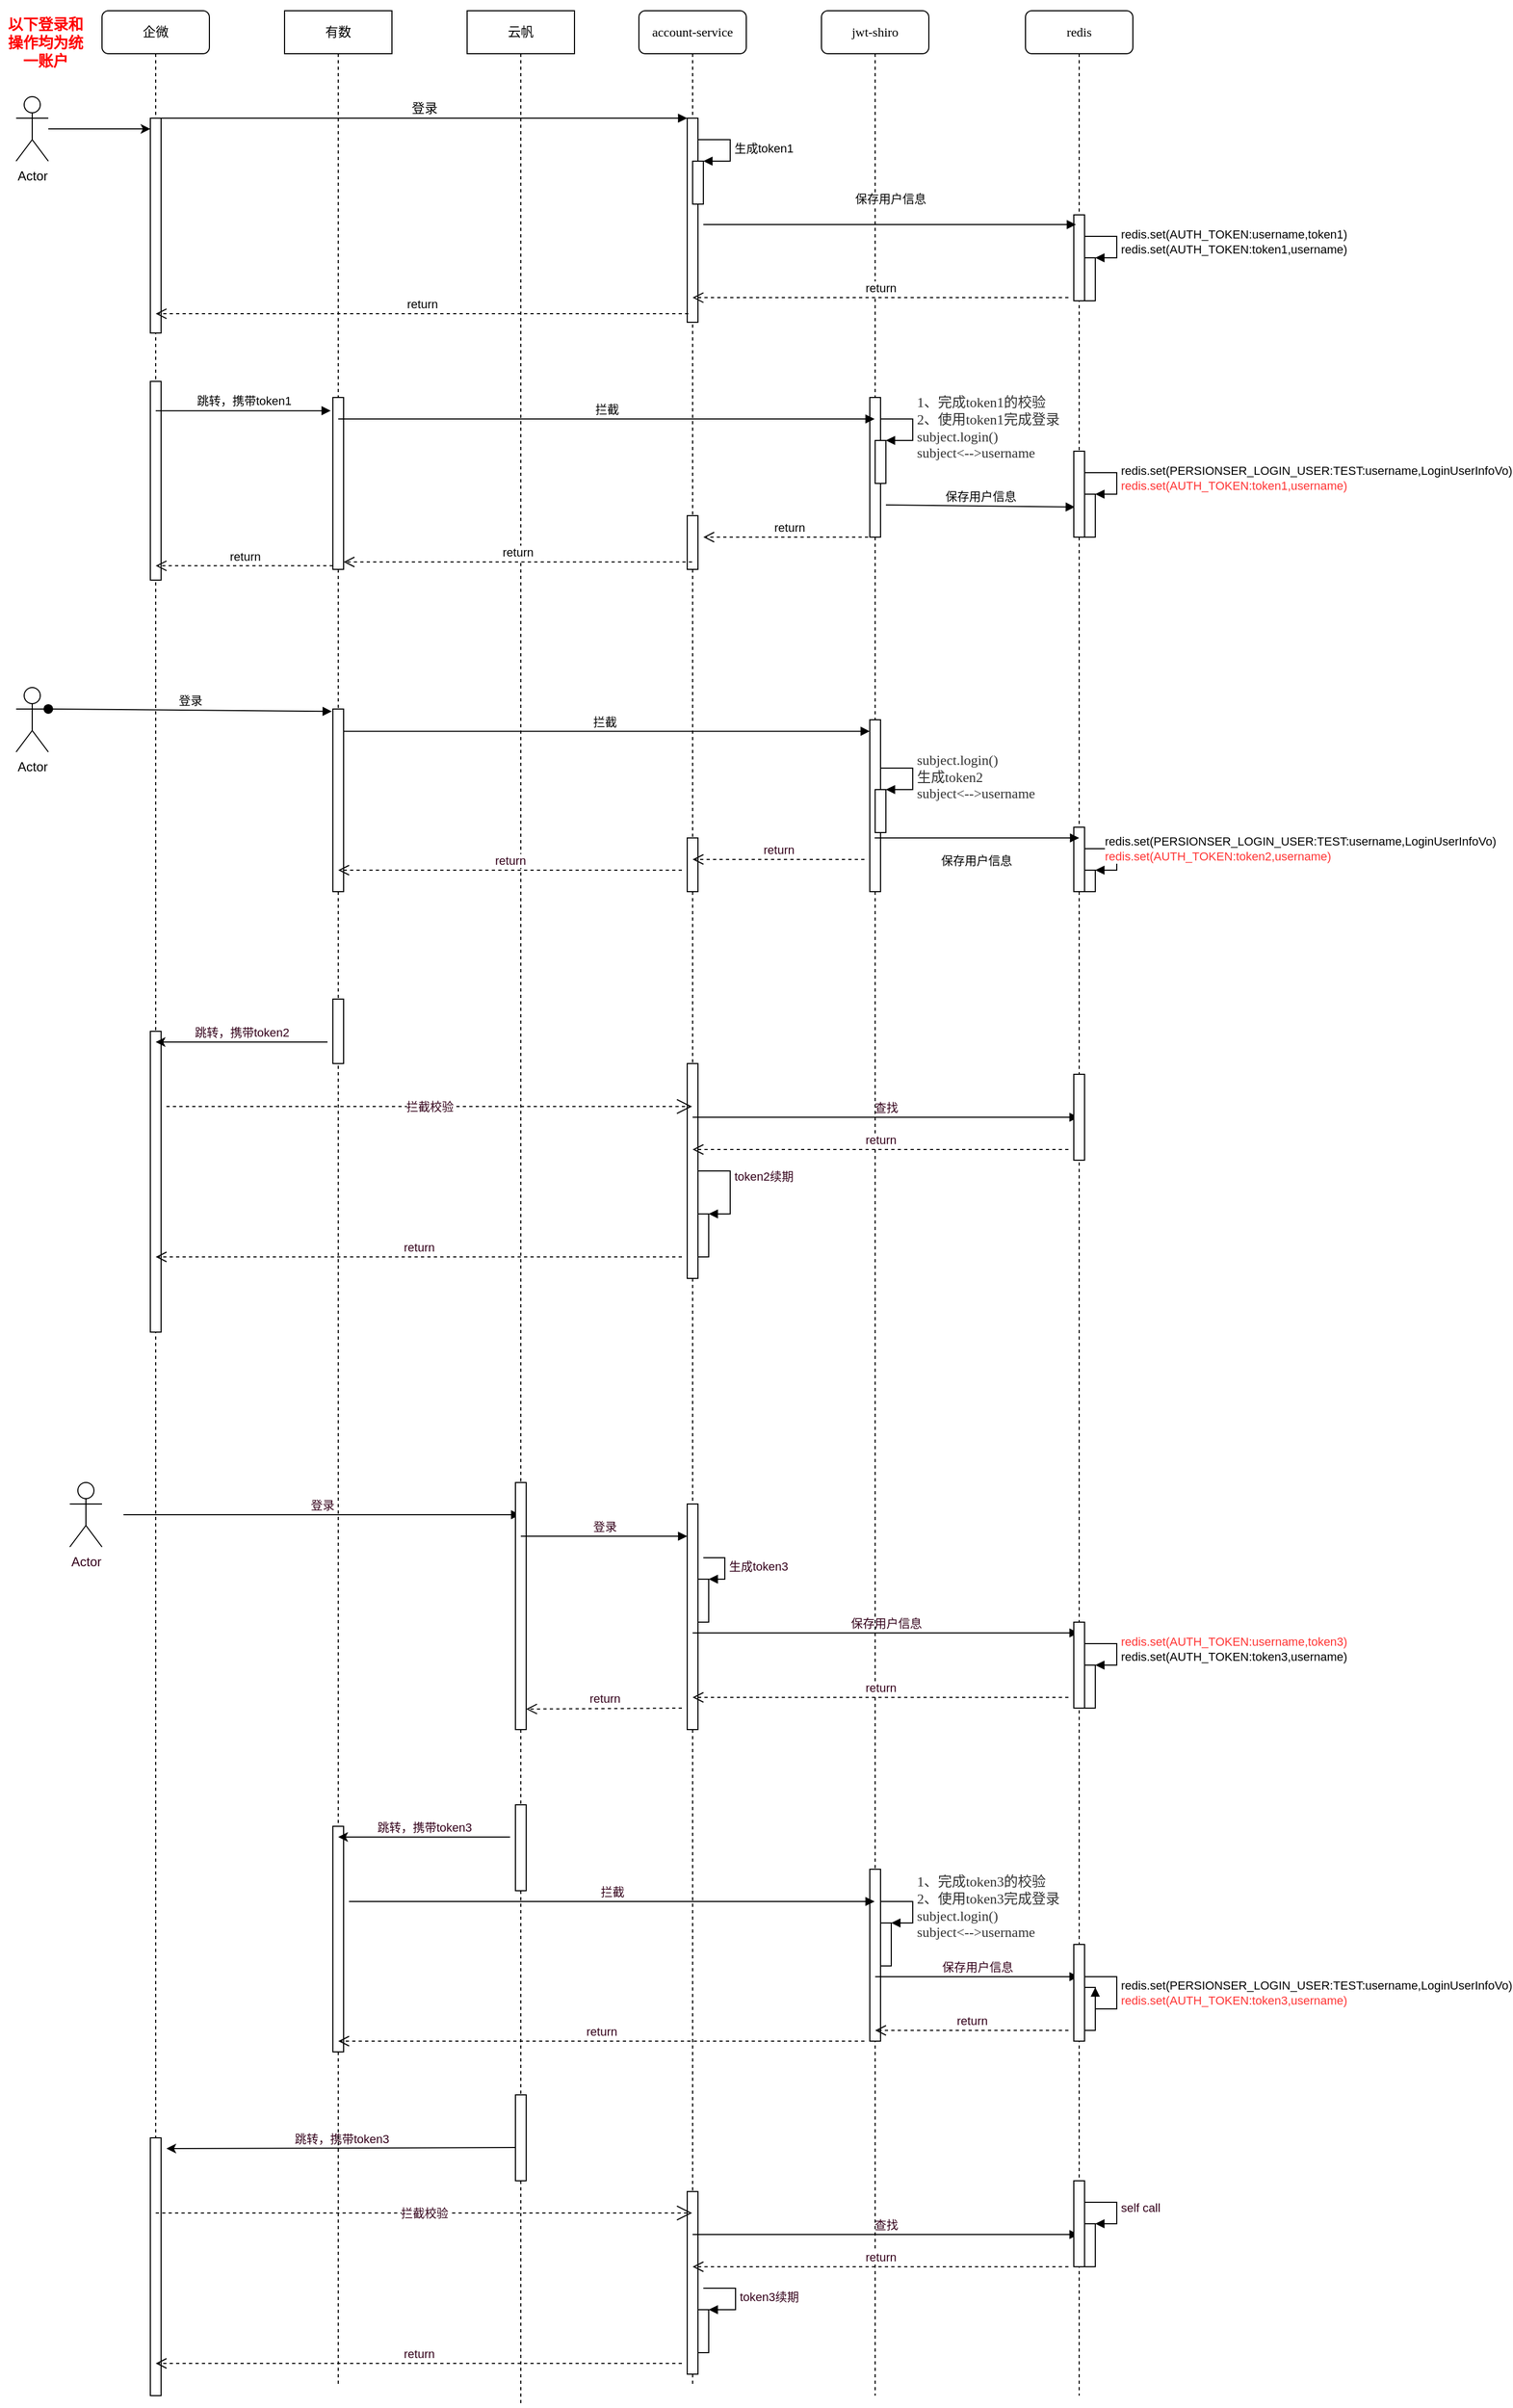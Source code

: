 <mxfile version="20.1.1" type="github">
  <diagram name="Page-1" id="13e1069c-82ec-6db2-03f1-153e76fe0fe0">
    <mxGraphModel dx="1422" dy="762" grid="1" gridSize="10" guides="1" tooltips="1" connect="1" arrows="1" fold="1" page="1" pageScale="1" pageWidth="1100" pageHeight="850" background="none" math="0" shadow="0">
      <root>
        <mxCell id="0" />
        <mxCell id="1" parent="0" />
        <mxCell id="7baba1c4bc27f4b0-2" value="account-service" style="shape=umlLifeline;perimeter=lifelinePerimeter;whiteSpace=wrap;html=1;container=1;collapsible=0;recursiveResize=0;outlineConnect=0;rounded=1;shadow=0;comic=0;labelBackgroundColor=none;strokeWidth=1;fontFamily=Verdana;fontSize=12;align=center;" parent="1" vertex="1">
          <mxGeometry x="600" y="80" width="100" height="2210" as="geometry" />
        </mxCell>
        <mxCell id="7baba1c4bc27f4b0-10" value="" style="html=1;points=[];perimeter=orthogonalPerimeter;rounded=0;shadow=0;comic=0;labelBackgroundColor=none;strokeWidth=1;fontFamily=Verdana;fontSize=12;align=center;" parent="7baba1c4bc27f4b0-2" vertex="1">
          <mxGeometry x="45" y="100" width="10" height="190" as="geometry" />
        </mxCell>
        <mxCell id="cbWRRwvguoUadpIohgbS-17" value="" style="html=1;points=[];perimeter=orthogonalPerimeter;" vertex="1" parent="7baba1c4bc27f4b0-2">
          <mxGeometry x="45" y="770" width="10" height="50" as="geometry" />
        </mxCell>
        <mxCell id="cbWRRwvguoUadpIohgbS-37" value="" style="html=1;points=[];perimeter=orthogonalPerimeter;" vertex="1" parent="7baba1c4bc27f4b0-2">
          <mxGeometry x="50" y="140" width="10" height="40" as="geometry" />
        </mxCell>
        <mxCell id="cbWRRwvguoUadpIohgbS-38" value="生成token1" style="edgeStyle=orthogonalEdgeStyle;html=1;align=left;spacingLeft=2;endArrow=block;rounded=0;entryX=1;entryY=0;" edge="1" target="cbWRRwvguoUadpIohgbS-37" parent="7baba1c4bc27f4b0-2">
          <mxGeometry relative="1" as="geometry">
            <mxPoint x="55" y="120" as="sourcePoint" />
            <Array as="points">
              <mxPoint x="85" y="120" />
            </Array>
          </mxGeometry>
        </mxCell>
        <mxCell id="cbWRRwvguoUadpIohgbS-54" value="" style="html=1;points=[];perimeter=orthogonalPerimeter;" vertex="1" parent="7baba1c4bc27f4b0-2">
          <mxGeometry x="45" y="470" width="10" height="50" as="geometry" />
        </mxCell>
        <mxCell id="cbWRRwvguoUadpIohgbS-68" value="" style="html=1;points=[];perimeter=orthogonalPerimeter;fontColor=#33001A;" vertex="1" parent="7baba1c4bc27f4b0-2">
          <mxGeometry x="45" y="980" width="10" height="200" as="geometry" />
        </mxCell>
        <mxCell id="cbWRRwvguoUadpIohgbS-71" value="查找" style="html=1;verticalAlign=bottom;endArrow=block;rounded=1;fontColor=#33001A;" edge="1" parent="7baba1c4bc27f4b0-2" target="7baba1c4bc27f4b0-4">
          <mxGeometry width="80" relative="1" as="geometry">
            <mxPoint x="50" y="1030" as="sourcePoint" />
            <mxPoint x="130" y="1030" as="targetPoint" />
          </mxGeometry>
        </mxCell>
        <mxCell id="cbWRRwvguoUadpIohgbS-73" value="" style="html=1;points=[];perimeter=orthogonalPerimeter;fontColor=#33001A;" vertex="1" parent="7baba1c4bc27f4b0-2">
          <mxGeometry x="55" y="1120" width="10" height="40" as="geometry" />
        </mxCell>
        <mxCell id="cbWRRwvguoUadpIohgbS-79" value="" style="html=1;points=[];perimeter=orthogonalPerimeter;fontColor=#33001A;" vertex="1" parent="7baba1c4bc27f4b0-2">
          <mxGeometry x="45" y="1390" width="10" height="210" as="geometry" />
        </mxCell>
        <mxCell id="cbWRRwvguoUadpIohgbS-81" value="" style="html=1;points=[];perimeter=orthogonalPerimeter;fontColor=#33001A;" vertex="1" parent="7baba1c4bc27f4b0-2">
          <mxGeometry x="55" y="1460" width="10" height="40" as="geometry" />
        </mxCell>
        <mxCell id="cbWRRwvguoUadpIohgbS-82" value="生成token3" style="edgeStyle=orthogonalEdgeStyle;html=1;align=left;spacingLeft=2;endArrow=block;rounded=0;entryX=1;entryY=0;fontColor=#33001A;" edge="1" target="cbWRRwvguoUadpIohgbS-81" parent="7baba1c4bc27f4b0-2">
          <mxGeometry relative="1" as="geometry">
            <mxPoint x="60" y="1440" as="sourcePoint" />
            <Array as="points">
              <mxPoint x="80" y="1440" />
            </Array>
          </mxGeometry>
        </mxCell>
        <mxCell id="cbWRRwvguoUadpIohgbS-84" value="保存用户信息" style="html=1;verticalAlign=bottom;endArrow=block;rounded=1;fontColor=#33001A;" edge="1" parent="7baba1c4bc27f4b0-2" target="7baba1c4bc27f4b0-4">
          <mxGeometry width="80" relative="1" as="geometry">
            <mxPoint x="50" y="1510" as="sourcePoint" />
            <mxPoint x="130" y="1510" as="targetPoint" />
          </mxGeometry>
        </mxCell>
        <mxCell id="cbWRRwvguoUadpIohgbS-105" value="" style="html=1;points=[];perimeter=orthogonalPerimeter;fontColor=#33001A;" vertex="1" parent="7baba1c4bc27f4b0-2">
          <mxGeometry x="45" y="2030" width="10" height="170" as="geometry" />
        </mxCell>
        <mxCell id="cbWRRwvguoUadpIohgbS-113" value="查找" style="html=1;verticalAlign=bottom;endArrow=block;rounded=1;fontColor=#33001A;" edge="1" parent="7baba1c4bc27f4b0-2" target="7baba1c4bc27f4b0-4">
          <mxGeometry width="80" relative="1" as="geometry">
            <mxPoint x="50" y="2070" as="sourcePoint" />
            <mxPoint x="130" y="2070" as="targetPoint" />
          </mxGeometry>
        </mxCell>
        <mxCell id="cbWRRwvguoUadpIohgbS-115" value="" style="html=1;points=[];perimeter=orthogonalPerimeter;fontColor=#33001A;" vertex="1" parent="7baba1c4bc27f4b0-2">
          <mxGeometry x="55" y="2140" width="10" height="40" as="geometry" />
        </mxCell>
        <mxCell id="cbWRRwvguoUadpIohgbS-116" value="token3续期" style="edgeStyle=orthogonalEdgeStyle;html=1;align=left;spacingLeft=2;endArrow=block;rounded=0;entryX=1;entryY=0;fontColor=#33001A;" edge="1" target="cbWRRwvguoUadpIohgbS-115" parent="7baba1c4bc27f4b0-2">
          <mxGeometry relative="1" as="geometry">
            <mxPoint x="60" y="2120" as="sourcePoint" />
            <Array as="points">
              <mxPoint x="90" y="2120" />
            </Array>
          </mxGeometry>
        </mxCell>
        <mxCell id="7baba1c4bc27f4b0-3" value="jwt-shiro" style="shape=umlLifeline;perimeter=lifelinePerimeter;whiteSpace=wrap;html=1;container=1;collapsible=0;recursiveResize=0;outlineConnect=0;rounded=1;shadow=0;comic=0;labelBackgroundColor=none;strokeWidth=1;fontFamily=Verdana;fontSize=12;align=center;" parent="1" vertex="1">
          <mxGeometry x="770" y="80" width="100" height="2220" as="geometry" />
        </mxCell>
        <mxCell id="cbWRRwvguoUadpIohgbS-41" value="" style="html=1;points=[];perimeter=orthogonalPerimeter;" vertex="1" parent="7baba1c4bc27f4b0-3">
          <mxGeometry x="45" y="660" width="10" height="160" as="geometry" />
        </mxCell>
        <mxCell id="cbWRRwvguoUadpIohgbS-47" value="" style="html=1;points=[];perimeter=orthogonalPerimeter;" vertex="1" parent="7baba1c4bc27f4b0-3">
          <mxGeometry x="45" y="360" width="10" height="130" as="geometry" />
        </mxCell>
        <mxCell id="cbWRRwvguoUadpIohgbS-49" value="" style="html=1;points=[];perimeter=orthogonalPerimeter;" vertex="1" parent="7baba1c4bc27f4b0-3">
          <mxGeometry x="50" y="400" width="10" height="40" as="geometry" />
        </mxCell>
        <mxCell id="cbWRRwvguoUadpIohgbS-50" value="&lt;span style=&quot;text-align: center; color: rgb(50, 50, 50); font-family: 微软雅黑; font-size: 13px; background-color: rgba(255, 255, 255, 0.01);&quot;&gt;1、完成token1的校验&lt;br&gt;2、&lt;/span&gt;&lt;span style=&quot;color: rgb(50, 50, 50); font-family: 微软雅黑; font-size: 13px; text-align: center; background-color: rgba(255, 255, 255, 0.01);&quot;&gt;使用token1完成登录&lt;/span&gt;&lt;span style=&quot;text-align: center; color: rgb(50, 50, 50); font-family: 微软雅黑; font-size: 13px; background-color: rgba(255, 255, 255, 0.01);&quot;&gt;&lt;br&gt;subject.login()&lt;/span&gt;&lt;br style=&quot;text-align: center; color: rgb(50, 50, 50); font-family: 微软雅黑; font-size: 13px;&quot;&gt;&lt;span style=&quot;text-align: center; color: rgb(50, 50, 50); font-family: 微软雅黑; font-size: 13px; background-color: rgba(255, 255, 255, 0.01);&quot;&gt;subject&amp;lt;--&amp;gt;username&lt;/span&gt;" style="edgeStyle=orthogonalEdgeStyle;html=1;align=left;spacingLeft=2;endArrow=block;rounded=0;entryX=1;entryY=0;" edge="1" target="cbWRRwvguoUadpIohgbS-49" parent="7baba1c4bc27f4b0-3">
          <mxGeometry relative="1" as="geometry">
            <mxPoint x="55" y="380" as="sourcePoint" />
            <Array as="points">
              <mxPoint x="85" y="380" />
            </Array>
          </mxGeometry>
        </mxCell>
        <mxCell id="cbWRRwvguoUadpIohgbS-51" value="" style="html=1;points=[];perimeter=orthogonalPerimeter;" vertex="1" parent="7baba1c4bc27f4b0-3">
          <mxGeometry x="50" y="725" width="10" height="40" as="geometry" />
        </mxCell>
        <mxCell id="cbWRRwvguoUadpIohgbS-52" value="&lt;span style=&quot;text-align: center; color: rgb(50, 50, 50); font-family: 微软雅黑; font-size: 13px; background-color: rgba(255, 255, 255, 0.01);&quot;&gt;subject.login()&lt;/span&gt;&lt;br style=&quot;text-align: center; color: rgb(50, 50, 50); font-family: 微软雅黑; font-size: 13px;&quot;&gt;&lt;span style=&quot;text-align: center; color: rgb(50, 50, 50); font-family: 微软雅黑; font-size: 13px; background-color: rgba(255, 255, 255, 0.01);&quot;&gt;生成token2&lt;/span&gt;&lt;br style=&quot;text-align: center; color: rgb(50, 50, 50); font-family: 微软雅黑; font-size: 13px;&quot;&gt;&lt;span style=&quot;text-align: center; color: rgb(50, 50, 50); font-family: 微软雅黑; font-size: 13px; background-color: rgba(255, 255, 255, 0.01);&quot;&gt;subject&amp;lt;--&amp;gt;username&lt;/span&gt;" style="edgeStyle=orthogonalEdgeStyle;html=1;align=left;spacingLeft=2;endArrow=block;rounded=0;entryX=1;entryY=0;" edge="1" target="cbWRRwvguoUadpIohgbS-51" parent="7baba1c4bc27f4b0-3">
          <mxGeometry relative="1" as="geometry">
            <mxPoint x="55" y="705" as="sourcePoint" />
            <Array as="points">
              <mxPoint x="85" y="705" />
            </Array>
          </mxGeometry>
        </mxCell>
        <mxCell id="cbWRRwvguoUadpIohgbS-56" value="保存用户信息" style="html=1;verticalAlign=bottom;endArrow=block;rounded=1;entryX=0.1;entryY=0.65;entryDx=0;entryDy=0;entryPerimeter=0;" edge="1" parent="7baba1c4bc27f4b0-3" target="cbWRRwvguoUadpIohgbS-55">
          <mxGeometry width="80" relative="1" as="geometry">
            <mxPoint x="60" y="460" as="sourcePoint" />
            <mxPoint x="140" y="460" as="targetPoint" />
          </mxGeometry>
        </mxCell>
        <mxCell id="cbWRRwvguoUadpIohgbS-92" value="" style="html=1;points=[];perimeter=orthogonalPerimeter;fontColor=#33001A;" vertex="1" parent="7baba1c4bc27f4b0-3">
          <mxGeometry x="45" y="1730" width="10" height="160" as="geometry" />
        </mxCell>
        <mxCell id="cbWRRwvguoUadpIohgbS-94" value="" style="html=1;points=[];perimeter=orthogonalPerimeter;fontColor=#33001A;" vertex="1" parent="7baba1c4bc27f4b0-3">
          <mxGeometry x="55" y="1780" width="10" height="40" as="geometry" />
        </mxCell>
        <mxCell id="cbWRRwvguoUadpIohgbS-95" value="&lt;span style=&quot;text-align: center; color: rgb(50, 50, 50); font-family: 微软雅黑; font-size: 13px; background-color: rgba(255, 255, 255, 0.01);&quot;&gt;1、完成token3的校验&lt;br&gt;2、&lt;/span&gt;&lt;span style=&quot;color: rgb(50, 50, 50); font-family: 微软雅黑; font-size: 13px; text-align: center; background-color: rgba(255, 255, 255, 0.01);&quot;&gt;使用token3完成登录&lt;/span&gt;&lt;span style=&quot;text-align: center; color: rgb(50, 50, 50); font-family: 微软雅黑; font-size: 13px; background-color: rgba(255, 255, 255, 0.01);&quot;&gt;&lt;br&gt;subject.login()&lt;/span&gt;&lt;br style=&quot;text-align: center; color: rgb(50, 50, 50); font-family: 微软雅黑; font-size: 13px;&quot;&gt;&lt;span style=&quot;text-align: center; color: rgb(50, 50, 50); font-family: 微软雅黑; font-size: 13px; background-color: rgba(255, 255, 255, 0.01);&quot;&gt;subject&amp;lt;--&amp;gt;username&lt;/span&gt;" style="edgeStyle=orthogonalEdgeStyle;html=1;align=left;spacingLeft=2;endArrow=block;rounded=0;entryX=1;entryY=0;fontColor=#33001A;" edge="1" target="cbWRRwvguoUadpIohgbS-94" parent="7baba1c4bc27f4b0-3">
          <mxGeometry relative="1" as="geometry">
            <mxPoint x="55" y="1760" as="sourcePoint" />
            <Array as="points">
              <mxPoint x="85" y="1760" />
            </Array>
          </mxGeometry>
        </mxCell>
        <mxCell id="cbWRRwvguoUadpIohgbS-97" value="保存用户信息" style="html=1;verticalAlign=bottom;endArrow=block;rounded=1;fontColor=#33001A;" edge="1" parent="7baba1c4bc27f4b0-3" target="7baba1c4bc27f4b0-4">
          <mxGeometry width="80" relative="1" as="geometry">
            <mxPoint x="50" y="1830" as="sourcePoint" />
            <mxPoint x="130" y="1830" as="targetPoint" />
          </mxGeometry>
        </mxCell>
        <mxCell id="7baba1c4bc27f4b0-4" value="redis" style="shape=umlLifeline;perimeter=lifelinePerimeter;whiteSpace=wrap;html=1;container=1;collapsible=0;recursiveResize=0;outlineConnect=0;rounded=1;shadow=0;comic=0;labelBackgroundColor=none;strokeWidth=1;fontFamily=Verdana;fontSize=12;align=center;" parent="1" vertex="1">
          <mxGeometry x="960" y="80" width="100" height="2220" as="geometry" />
        </mxCell>
        <mxCell id="cbWRRwvguoUadpIohgbS-5" value="" style="html=1;points=[];perimeter=orthogonalPerimeter;" vertex="1" parent="7baba1c4bc27f4b0-4">
          <mxGeometry x="45" y="190" width="10" height="80" as="geometry" />
        </mxCell>
        <mxCell id="cbWRRwvguoUadpIohgbS-24" value="" style="html=1;points=[];perimeter=orthogonalPerimeter;" vertex="1" parent="7baba1c4bc27f4b0-4">
          <mxGeometry x="45" y="760" width="10" height="60" as="geometry" />
        </mxCell>
        <mxCell id="cbWRRwvguoUadpIohgbS-27" value="" style="html=1;points=[];perimeter=orthogonalPerimeter;" vertex="1" parent="7baba1c4bc27f4b0-4">
          <mxGeometry x="55" y="800" width="10" height="20" as="geometry" />
        </mxCell>
        <mxCell id="cbWRRwvguoUadpIohgbS-28" value="&lt;div&gt;redis.set(PERSIONSER_LOGIN_USER:TEST:username,LoginUserInfoVo)&lt;/div&gt;&lt;div&gt;&lt;font color=&quot;#ff3333&quot;&gt;redis.set(AUTH_TOKEN:token2,username)&lt;/font&gt;&lt;/div&gt;" style="edgeStyle=orthogonalEdgeStyle;html=1;align=left;spacingLeft=2;endArrow=block;rounded=0;entryX=1;entryY=0;" edge="1" target="cbWRRwvguoUadpIohgbS-27" parent="7baba1c4bc27f4b0-4">
          <mxGeometry relative="1" as="geometry">
            <mxPoint x="55" y="820" as="sourcePoint" />
            <Array as="points">
              <mxPoint x="55" y="780" />
              <mxPoint x="85" y="780" />
              <mxPoint x="85" y="800" />
            </Array>
          </mxGeometry>
        </mxCell>
        <mxCell id="cbWRRwvguoUadpIohgbS-39" value="" style="html=1;points=[];perimeter=orthogonalPerimeter;" vertex="1" parent="7baba1c4bc27f4b0-4">
          <mxGeometry x="55" y="230" width="10" height="40" as="geometry" />
        </mxCell>
        <mxCell id="cbWRRwvguoUadpIohgbS-40" value="&lt;div&gt;redis.set(AUTH_TOKEN:username,token1)&lt;/div&gt;&lt;div&gt;redis.set(AUTH_TOKEN:token1,username)&lt;/div&gt;" style="edgeStyle=orthogonalEdgeStyle;html=1;align=left;spacingLeft=2;endArrow=block;rounded=0;entryX=1;entryY=0;" edge="1" target="cbWRRwvguoUadpIohgbS-39" parent="7baba1c4bc27f4b0-4">
          <mxGeometry relative="1" as="geometry">
            <mxPoint x="55" y="210" as="sourcePoint" />
            <Array as="points">
              <mxPoint x="85" y="210" />
            </Array>
          </mxGeometry>
        </mxCell>
        <mxCell id="cbWRRwvguoUadpIohgbS-55" value="" style="html=1;points=[];perimeter=orthogonalPerimeter;" vertex="1" parent="7baba1c4bc27f4b0-4">
          <mxGeometry x="45" y="410" width="10" height="80" as="geometry" />
        </mxCell>
        <mxCell id="cbWRRwvguoUadpIohgbS-57" value="" style="html=1;points=[];perimeter=orthogonalPerimeter;" vertex="1" parent="7baba1c4bc27f4b0-4">
          <mxGeometry x="55" y="450" width="10" height="40" as="geometry" />
        </mxCell>
        <mxCell id="cbWRRwvguoUadpIohgbS-58" value="redis.set(PERSIONSER_LOGIN_USER:TEST:username,LoginUserInfoVo)&lt;br&gt;&lt;span style=&quot;color: rgb(255, 51, 51);&quot;&gt;redis.set(AUTH_TOKEN:token1,username)&lt;/span&gt;" style="edgeStyle=orthogonalEdgeStyle;html=1;align=left;spacingLeft=2;endArrow=block;rounded=0;entryX=1;entryY=0;" edge="1" target="cbWRRwvguoUadpIohgbS-57" parent="7baba1c4bc27f4b0-4">
          <mxGeometry relative="1" as="geometry">
            <mxPoint x="55" y="430" as="sourcePoint" />
            <Array as="points">
              <mxPoint x="85" y="430" />
            </Array>
          </mxGeometry>
        </mxCell>
        <mxCell id="cbWRRwvguoUadpIohgbS-69" value="" style="html=1;points=[];perimeter=orthogonalPerimeter;fontColor=#33001A;" vertex="1" parent="7baba1c4bc27f4b0-4">
          <mxGeometry x="45" y="990" width="10" height="80" as="geometry" />
        </mxCell>
        <mxCell id="cbWRRwvguoUadpIohgbS-83" value="" style="html=1;points=[];perimeter=orthogonalPerimeter;fontColor=#33001A;" vertex="1" parent="7baba1c4bc27f4b0-4">
          <mxGeometry x="45" y="1500" width="10" height="80" as="geometry" />
        </mxCell>
        <mxCell id="cbWRRwvguoUadpIohgbS-85" value="" style="html=1;points=[];perimeter=orthogonalPerimeter;fontColor=#33001A;" vertex="1" parent="7baba1c4bc27f4b0-4">
          <mxGeometry x="55" y="1540" width="10" height="40" as="geometry" />
        </mxCell>
        <mxCell id="cbWRRwvguoUadpIohgbS-86" value="&lt;div style=&quot;&quot;&gt;&lt;font color=&quot;#ff3333&quot;&gt;redis.set(AUTH_TOKEN:username,token3)&lt;/font&gt;&lt;/div&gt;&lt;div style=&quot;color: rgb(0, 0, 0);&quot;&gt;redis.set(AUTH_TOKEN:token3,username)&lt;/div&gt;" style="edgeStyle=orthogonalEdgeStyle;html=1;align=left;spacingLeft=2;endArrow=block;rounded=0;entryX=1;entryY=0;fontColor=#33001A;" edge="1" target="cbWRRwvguoUadpIohgbS-85" parent="7baba1c4bc27f4b0-4">
          <mxGeometry relative="1" as="geometry">
            <mxPoint x="55" y="1520" as="sourcePoint" />
            <Array as="points">
              <mxPoint x="85" y="1520" />
            </Array>
          </mxGeometry>
        </mxCell>
        <mxCell id="cbWRRwvguoUadpIohgbS-96" value="" style="html=1;points=[];perimeter=orthogonalPerimeter;fontColor=#33001A;" vertex="1" parent="7baba1c4bc27f4b0-4">
          <mxGeometry x="45" y="1800" width="10" height="90" as="geometry" />
        </mxCell>
        <mxCell id="cbWRRwvguoUadpIohgbS-98" value="" style="html=1;points=[];perimeter=orthogonalPerimeter;fontColor=#33001A;" vertex="1" parent="7baba1c4bc27f4b0-4">
          <mxGeometry x="55" y="1840" width="10" height="40" as="geometry" />
        </mxCell>
        <mxCell id="cbWRRwvguoUadpIohgbS-99" value="&lt;span style=&quot;color: rgb(0, 0, 0);&quot;&gt;redis.set(PERSIONSER_LOGIN_USER:TEST:username,LoginUserInfoVo)&lt;/span&gt;&lt;br style=&quot;color: rgb(0, 0, 0);&quot;&gt;&lt;span style=&quot;color: rgb(255, 51, 51);&quot;&gt;redis.set(AUTH_TOKEN:token3,username)&lt;/span&gt;" style="edgeStyle=orthogonalEdgeStyle;html=1;align=left;spacingLeft=2;endArrow=block;rounded=0;entryX=1;entryY=0;fontColor=#33001A;" edge="1" target="cbWRRwvguoUadpIohgbS-98" parent="7baba1c4bc27f4b0-4">
          <mxGeometry relative="1" as="geometry">
            <mxPoint x="55" y="1840" as="sourcePoint" />
            <Array as="points">
              <mxPoint x="55" y="1830" />
              <mxPoint x="85" y="1830" />
              <mxPoint x="85" y="1860" />
            </Array>
          </mxGeometry>
        </mxCell>
        <mxCell id="cbWRRwvguoUadpIohgbS-110" value="" style="html=1;points=[];perimeter=orthogonalPerimeter;fontColor=#33001A;" vertex="1" parent="7baba1c4bc27f4b0-4">
          <mxGeometry x="45" y="2020" width="10" height="80" as="geometry" />
        </mxCell>
        <mxCell id="cbWRRwvguoUadpIohgbS-111" value="" style="html=1;points=[];perimeter=orthogonalPerimeter;fontColor=#33001A;" vertex="1" parent="7baba1c4bc27f4b0-4">
          <mxGeometry x="55" y="2060" width="10" height="40" as="geometry" />
        </mxCell>
        <mxCell id="cbWRRwvguoUadpIohgbS-112" value="self call" style="edgeStyle=orthogonalEdgeStyle;html=1;align=left;spacingLeft=2;endArrow=block;rounded=0;entryX=1;entryY=0;fontColor=#33001A;" edge="1" target="cbWRRwvguoUadpIohgbS-111" parent="7baba1c4bc27f4b0-4">
          <mxGeometry relative="1" as="geometry">
            <mxPoint x="55" y="2040" as="sourcePoint" />
            <Array as="points">
              <mxPoint x="85" y="2040" />
            </Array>
          </mxGeometry>
        </mxCell>
        <mxCell id="7baba1c4bc27f4b0-8" value="企微" style="shape=umlLifeline;perimeter=lifelinePerimeter;whiteSpace=wrap;html=1;container=1;collapsible=0;recursiveResize=0;outlineConnect=0;rounded=1;shadow=0;comic=0;labelBackgroundColor=none;strokeWidth=1;fontFamily=Verdana;fontSize=12;align=center;" parent="1" vertex="1">
          <mxGeometry x="100" y="80" width="100" height="2220" as="geometry" />
        </mxCell>
        <mxCell id="7baba1c4bc27f4b0-9" value="" style="html=1;points=[];perimeter=orthogonalPerimeter;rounded=0;shadow=0;comic=0;labelBackgroundColor=none;strokeWidth=1;fontFamily=Verdana;fontSize=12;align=center;" parent="7baba1c4bc27f4b0-8" vertex="1">
          <mxGeometry x="45" y="100" width="10" height="200" as="geometry" />
        </mxCell>
        <mxCell id="cbWRRwvguoUadpIohgbS-43" value="" style="html=1;points=[];perimeter=orthogonalPerimeter;" vertex="1" parent="7baba1c4bc27f4b0-8">
          <mxGeometry x="45" y="345" width="10" height="185" as="geometry" />
        </mxCell>
        <mxCell id="cbWRRwvguoUadpIohgbS-65" value="" style="html=1;points=[];perimeter=orthogonalPerimeter;fontColor=#33001A;" vertex="1" parent="7baba1c4bc27f4b0-8">
          <mxGeometry x="45" y="950" width="10" height="280" as="geometry" />
        </mxCell>
        <mxCell id="cbWRRwvguoUadpIohgbS-67" value="拦截校验" style="endArrow=open;endSize=12;dashed=1;html=1;rounded=1;fontColor=#33001A;" edge="1" parent="7baba1c4bc27f4b0-8" target="7baba1c4bc27f4b0-2">
          <mxGeometry width="160" relative="1" as="geometry">
            <mxPoint x="60" y="1020" as="sourcePoint" />
            <mxPoint x="220" y="1020" as="targetPoint" />
          </mxGeometry>
        </mxCell>
        <mxCell id="cbWRRwvguoUadpIohgbS-78" value="登录" style="html=1;verticalAlign=bottom;endArrow=block;rounded=1;fontColor=#33001A;" edge="1" parent="7baba1c4bc27f4b0-8" target="cbWRRwvguoUadpIohgbS-14">
          <mxGeometry width="80" relative="1" as="geometry">
            <mxPoint x="20" y="1400" as="sourcePoint" />
            <mxPoint x="100" y="1400" as="targetPoint" />
          </mxGeometry>
        </mxCell>
        <mxCell id="cbWRRwvguoUadpIohgbS-103" value="" style="html=1;points=[];perimeter=orthogonalPerimeter;fontColor=#33001A;" vertex="1" parent="7baba1c4bc27f4b0-8">
          <mxGeometry x="45" y="1980" width="10" height="240" as="geometry" />
        </mxCell>
        <mxCell id="cbWRRwvguoUadpIohgbS-104" value="跳转，携带token3" style="html=1;verticalAlign=bottom;endArrow=none;rounded=1;fontColor=#33001A;startArrow=classic;startFill=1;endFill=0;entryX=0.1;entryY=0.613;entryDx=0;entryDy=0;entryPerimeter=0;" edge="1" parent="7baba1c4bc27f4b0-8" target="cbWRRwvguoUadpIohgbS-102">
          <mxGeometry width="80" relative="1" as="geometry">
            <mxPoint x="60" y="1990" as="sourcePoint" />
            <mxPoint x="140" y="1990" as="targetPoint" />
          </mxGeometry>
        </mxCell>
        <mxCell id="cbWRRwvguoUadpIohgbS-107" value="Use" style="endArrow=open;endSize=12;dashed=1;html=1;rounded=1;fontColor=#33001A;" edge="1" parent="7baba1c4bc27f4b0-8" target="7baba1c4bc27f4b0-2">
          <mxGeometry width="160" relative="1" as="geometry">
            <mxPoint x="50" y="2050" as="sourcePoint" />
            <mxPoint x="210" y="2050" as="targetPoint" />
          </mxGeometry>
        </mxCell>
        <mxCell id="cbWRRwvguoUadpIohgbS-109" value="拦截校验" style="edgeLabel;html=1;align=center;verticalAlign=middle;resizable=0;points=[];fontColor=#33001A;" vertex="1" connectable="0" parent="cbWRRwvguoUadpIohgbS-107">
          <mxGeometry x="0.073" y="3" relative="1" as="geometry">
            <mxPoint x="-18" y="3" as="offset" />
          </mxGeometry>
        </mxCell>
        <mxCell id="7baba1c4bc27f4b0-11" value="登录" style="html=1;verticalAlign=bottom;endArrow=block;entryX=0;entryY=0;labelBackgroundColor=none;fontFamily=Verdana;fontSize=12;edgeStyle=elbowEdgeStyle;elbow=vertical;" parent="1" source="7baba1c4bc27f4b0-9" target="7baba1c4bc27f4b0-10" edge="1">
          <mxGeometry relative="1" as="geometry">
            <mxPoint x="220" y="190" as="sourcePoint" />
          </mxGeometry>
        </mxCell>
        <mxCell id="cbWRRwvguoUadpIohgbS-6" value="保存用户信息" style="html=1;verticalAlign=bottom;startArrow=none;endArrow=block;startSize=8;rounded=1;startFill=0;entryX=0.2;entryY=0.113;entryDx=0;entryDy=0;entryPerimeter=0;" edge="1" target="cbWRRwvguoUadpIohgbS-5" parent="1">
          <mxGeometry y="15" relative="1" as="geometry">
            <mxPoint x="660" y="279" as="sourcePoint" />
            <Array as="points" />
            <mxPoint as="offset" />
          </mxGeometry>
        </mxCell>
        <mxCell id="cbWRRwvguoUadpIohgbS-13" value="" style="edgeStyle=orthogonalEdgeStyle;rounded=0;orthogonalLoop=1;jettySize=auto;html=1;" edge="1" parent="1" source="cbWRRwvguoUadpIohgbS-12" target="7baba1c4bc27f4b0-9">
          <mxGeometry relative="1" as="geometry">
            <Array as="points">
              <mxPoint x="100" y="190" />
              <mxPoint x="100" y="190" />
            </Array>
          </mxGeometry>
        </mxCell>
        <mxCell id="cbWRRwvguoUadpIohgbS-12" value="Actor" style="shape=umlActor;verticalLabelPosition=bottom;verticalAlign=top;html=1;" vertex="1" parent="1">
          <mxGeometry x="20" y="160" width="30" height="60" as="geometry" />
        </mxCell>
        <mxCell id="cbWRRwvguoUadpIohgbS-14" value="云帆" style="shape=umlLifeline;perimeter=lifelinePerimeter;whiteSpace=wrap;html=1;container=1;collapsible=0;recursiveResize=0;outlineConnect=0;" vertex="1" parent="1">
          <mxGeometry x="440" y="80" width="100" height="2230" as="geometry" />
        </mxCell>
        <mxCell id="cbWRRwvguoUadpIohgbS-76" value="" style="html=1;points=[];perimeter=orthogonalPerimeter;fontColor=#33001A;" vertex="1" parent="cbWRRwvguoUadpIohgbS-14">
          <mxGeometry x="45" y="1370" width="10" height="230" as="geometry" />
        </mxCell>
        <mxCell id="cbWRRwvguoUadpIohgbS-80" value="登录" style="html=1;verticalAlign=bottom;endArrow=block;rounded=1;fontColor=#33001A;" edge="1" parent="cbWRRwvguoUadpIohgbS-14" target="cbWRRwvguoUadpIohgbS-79">
          <mxGeometry width="80" relative="1" as="geometry">
            <mxPoint x="50" y="1420" as="sourcePoint" />
            <mxPoint x="130" y="1420" as="targetPoint" />
          </mxGeometry>
        </mxCell>
        <mxCell id="cbWRRwvguoUadpIohgbS-89" value="" style="html=1;points=[];perimeter=orthogonalPerimeter;fontColor=#33001A;" vertex="1" parent="cbWRRwvguoUadpIohgbS-14">
          <mxGeometry x="45" y="1670" width="10" height="80" as="geometry" />
        </mxCell>
        <mxCell id="cbWRRwvguoUadpIohgbS-102" value="" style="html=1;points=[];perimeter=orthogonalPerimeter;fontColor=#33001A;" vertex="1" parent="cbWRRwvguoUadpIohgbS-14">
          <mxGeometry x="45" y="1940" width="10" height="80" as="geometry" />
        </mxCell>
        <mxCell id="cbWRRwvguoUadpIohgbS-15" value="Actor" style="shape=umlActor;verticalLabelPosition=bottom;verticalAlign=top;html=1;" vertex="1" parent="1">
          <mxGeometry x="20" y="710" width="30" height="60" as="geometry" />
        </mxCell>
        <mxCell id="cbWRRwvguoUadpIohgbS-18" value="登录" style="html=1;verticalAlign=bottom;startArrow=oval;endArrow=block;startSize=8;rounded=1;exitX=1;exitY=0.333;exitDx=0;exitDy=0;exitPerimeter=0;entryX=-0.1;entryY=0.013;entryDx=0;entryDy=0;entryPerimeter=0;" edge="1" target="cbWRRwvguoUadpIohgbS-31" parent="1" source="cbWRRwvguoUadpIohgbS-15">
          <mxGeometry relative="1" as="geometry">
            <mxPoint x="235" y="730" as="sourcePoint" />
          </mxGeometry>
        </mxCell>
        <mxCell id="cbWRRwvguoUadpIohgbS-21" value="拦截" style="html=1;verticalAlign=bottom;startArrow=none;endArrow=block;startSize=8;rounded=1;startFill=0;entryX=0;entryY=0.067;entryDx=0;entryDy=0;entryPerimeter=0;" edge="1" target="cbWRRwvguoUadpIohgbS-41" parent="1" source="cbWRRwvguoUadpIohgbS-30">
          <mxGeometry relative="1" as="geometry">
            <mxPoint x="660" y="750" as="sourcePoint" />
          </mxGeometry>
        </mxCell>
        <mxCell id="cbWRRwvguoUadpIohgbS-10" value="return" style="html=1;verticalAlign=bottom;endArrow=open;dashed=1;endSize=8;rounded=0;exitX=-0.5;exitY=0.963;exitDx=0;exitDy=0;exitPerimeter=0;" edge="1" parent="1" source="cbWRRwvguoUadpIohgbS-5" target="7baba1c4bc27f4b0-2">
          <mxGeometry relative="1" as="geometry">
            <mxPoint x="715" y="330" as="sourcePoint" />
            <mxPoint x="635" y="330" as="targetPoint" />
          </mxGeometry>
        </mxCell>
        <mxCell id="cbWRRwvguoUadpIohgbS-30" value="有数" style="shape=umlLifeline;perimeter=lifelinePerimeter;whiteSpace=wrap;html=1;container=1;collapsible=0;recursiveResize=0;outlineConnect=0;" vertex="1" parent="1">
          <mxGeometry x="270" y="80" width="100" height="2210" as="geometry" />
        </mxCell>
        <mxCell id="cbWRRwvguoUadpIohgbS-31" value="" style="html=1;points=[];perimeter=orthogonalPerimeter;" vertex="1" parent="cbWRRwvguoUadpIohgbS-30">
          <mxGeometry x="45" y="650" width="10" height="170" as="geometry" />
        </mxCell>
        <mxCell id="cbWRRwvguoUadpIohgbS-45" value="" style="html=1;points=[];perimeter=orthogonalPerimeter;" vertex="1" parent="cbWRRwvguoUadpIohgbS-30">
          <mxGeometry x="45" y="360" width="10" height="160" as="geometry" />
        </mxCell>
        <mxCell id="cbWRRwvguoUadpIohgbS-48" value="拦截" style="html=1;verticalAlign=bottom;endArrow=block;rounded=1;" edge="1" parent="cbWRRwvguoUadpIohgbS-30" target="7baba1c4bc27f4b0-3">
          <mxGeometry width="80" relative="1" as="geometry">
            <mxPoint x="50" y="380" as="sourcePoint" />
            <mxPoint x="130" y="380" as="targetPoint" />
          </mxGeometry>
        </mxCell>
        <mxCell id="cbWRRwvguoUadpIohgbS-64" value="" style="html=1;points=[];perimeter=orthogonalPerimeter;fontColor=#33001A;" vertex="1" parent="cbWRRwvguoUadpIohgbS-30">
          <mxGeometry x="45" y="920" width="10" height="60" as="geometry" />
        </mxCell>
        <mxCell id="cbWRRwvguoUadpIohgbS-90" value="" style="html=1;points=[];perimeter=orthogonalPerimeter;fontColor=#33001A;" vertex="1" parent="cbWRRwvguoUadpIohgbS-30">
          <mxGeometry x="45" y="1690" width="10" height="210" as="geometry" />
        </mxCell>
        <mxCell id="cbWRRwvguoUadpIohgbS-93" value="拦截" style="html=1;verticalAlign=bottom;endArrow=block;rounded=1;fontColor=#33001A;" edge="1" parent="cbWRRwvguoUadpIohgbS-30" target="7baba1c4bc27f4b0-3">
          <mxGeometry width="80" relative="1" as="geometry">
            <mxPoint x="60" y="1760" as="sourcePoint" />
            <mxPoint x="140" y="1760" as="targetPoint" />
          </mxGeometry>
        </mxCell>
        <mxCell id="cbWRRwvguoUadpIohgbS-11" value="return" style="html=1;verticalAlign=bottom;endArrow=open;dashed=1;endSize=8;rounded=0;exitX=0.1;exitY=0.958;exitDx=0;exitDy=0;exitPerimeter=0;" edge="1" parent="1" source="7baba1c4bc27f4b0-10" target="7baba1c4bc27f4b0-8">
          <mxGeometry relative="1" as="geometry">
            <mxPoint x="235" y="399.5" as="sourcePoint" />
            <mxPoint x="155" y="399.5" as="targetPoint" />
            <Array as="points" />
          </mxGeometry>
        </mxCell>
        <mxCell id="cbWRRwvguoUadpIohgbS-26" value="保存用户信息" style="html=1;verticalAlign=bottom;endArrow=block;rounded=1;" edge="1" parent="1">
          <mxGeometry x="-0.024" y="-30" width="80" relative="1" as="geometry">
            <mxPoint x="819.5" y="850" as="sourcePoint" />
            <mxPoint x="1010" y="850" as="targetPoint" />
            <mxPoint x="1" as="offset" />
          </mxGeometry>
        </mxCell>
        <mxCell id="cbWRRwvguoUadpIohgbS-59" value="return" style="html=1;verticalAlign=bottom;endArrow=open;dashed=1;endSize=8;rounded=1;entryX=1;entryY=0.957;entryDx=0;entryDy=0;entryPerimeter=0;" edge="1" parent="1" source="7baba1c4bc27f4b0-2" target="cbWRRwvguoUadpIohgbS-45">
          <mxGeometry relative="1" as="geometry">
            <mxPoint x="640" y="540" as="sourcePoint" />
            <mxPoint x="560" y="540" as="targetPoint" />
          </mxGeometry>
        </mxCell>
        <mxCell id="cbWRRwvguoUadpIohgbS-60" value="return" style="html=1;verticalAlign=bottom;endArrow=open;dashed=1;endSize=8;rounded=1;exitX=0;exitY=0.979;exitDx=0;exitDy=0;exitPerimeter=0;" edge="1" parent="1" source="cbWRRwvguoUadpIohgbS-45" target="7baba1c4bc27f4b0-8">
          <mxGeometry relative="1" as="geometry">
            <mxPoint x="310" y="560" as="sourcePoint" />
            <mxPoint x="230" y="560" as="targetPoint" />
          </mxGeometry>
        </mxCell>
        <mxCell id="cbWRRwvguoUadpIohgbS-61" value="&lt;h3&gt;&lt;b&gt;&lt;font color=&quot;#ff0000&quot;&gt;以下登录和操作均为统一账户&lt;/font&gt;&lt;/b&gt;&lt;/h3&gt;" style="text;html=1;strokeColor=none;fillColor=none;align=center;verticalAlign=middle;whiteSpace=wrap;rounded=0;" vertex="1" parent="1">
          <mxGeometry x="5" y="90" width="85" height="40" as="geometry" />
        </mxCell>
        <mxCell id="cbWRRwvguoUadpIohgbS-62" value="&lt;font color=&quot;#33001a&quot;&gt;return&lt;/font&gt;" style="html=1;verticalAlign=bottom;endArrow=open;dashed=1;endSize=8;rounded=1;fontColor=#FF0000;" edge="1" parent="1" target="7baba1c4bc27f4b0-2">
          <mxGeometry relative="1" as="geometry">
            <mxPoint x="810" y="870" as="sourcePoint" />
            <mxPoint x="660" y="850" as="targetPoint" />
          </mxGeometry>
        </mxCell>
        <mxCell id="cbWRRwvguoUadpIohgbS-63" value="return" style="html=1;verticalAlign=bottom;endArrow=open;dashed=1;endSize=8;rounded=1;fontColor=#33001A;" edge="1" parent="1" target="cbWRRwvguoUadpIohgbS-30">
          <mxGeometry relative="1" as="geometry">
            <mxPoint x="640" y="880" as="sourcePoint" />
            <mxPoint x="560" y="860" as="targetPoint" />
          </mxGeometry>
        </mxCell>
        <mxCell id="cbWRRwvguoUadpIohgbS-53" value="return" style="html=1;verticalAlign=bottom;endArrow=open;dashed=1;endSize=8;rounded=1;" edge="1" parent="1" source="7baba1c4bc27f4b0-3">
          <mxGeometry relative="1" as="geometry">
            <mxPoint x="735" y="520" as="sourcePoint" />
            <mxPoint x="660" y="570" as="targetPoint" />
          </mxGeometry>
        </mxCell>
        <mxCell id="cbWRRwvguoUadpIohgbS-66" value="跳转，携带token2" style="html=1;verticalAlign=bottom;endArrow=none;rounded=1;fontColor=#33001A;startArrow=classic;startFill=1;endFill=0;" edge="1" parent="1" source="7baba1c4bc27f4b0-8">
          <mxGeometry width="80" relative="1" as="geometry">
            <mxPoint x="230" y="1040" as="sourcePoint" />
            <mxPoint x="310" y="1040" as="targetPoint" />
          </mxGeometry>
        </mxCell>
        <mxCell id="cbWRRwvguoUadpIohgbS-46" value="跳转，携带token1" style="html=1;verticalAlign=bottom;endArrow=block;rounded=1;entryX=-0.2;entryY=0.077;entryDx=0;entryDy=0;entryPerimeter=0;" edge="1" parent="1" source="7baba1c4bc27f4b0-8" target="cbWRRwvguoUadpIohgbS-45">
          <mxGeometry width="80" relative="1" as="geometry">
            <mxPoint x="150" y="430" as="sourcePoint" />
            <mxPoint x="230" y="430" as="targetPoint" />
          </mxGeometry>
        </mxCell>
        <mxCell id="cbWRRwvguoUadpIohgbS-72" value="return" style="html=1;verticalAlign=bottom;endArrow=open;dashed=1;endSize=8;rounded=1;fontColor=#33001A;" edge="1" parent="1" target="7baba1c4bc27f4b0-2">
          <mxGeometry relative="1" as="geometry">
            <mxPoint x="1000" y="1140" as="sourcePoint" />
            <mxPoint x="920" y="1140" as="targetPoint" />
          </mxGeometry>
        </mxCell>
        <mxCell id="cbWRRwvguoUadpIohgbS-74" value="token2续期" style="edgeStyle=orthogonalEdgeStyle;html=1;align=left;spacingLeft=2;endArrow=block;rounded=0;entryX=1;entryY=0;fontColor=#33001A;" edge="1" target="cbWRRwvguoUadpIohgbS-73" parent="1">
          <mxGeometry relative="1" as="geometry">
            <mxPoint x="655" y="1140" as="sourcePoint" />
            <Array as="points">
              <mxPoint x="655" y="1160" />
              <mxPoint x="685" y="1160" />
              <mxPoint x="685" y="1200" />
            </Array>
          </mxGeometry>
        </mxCell>
        <mxCell id="cbWRRwvguoUadpIohgbS-75" value="return" style="html=1;verticalAlign=bottom;endArrow=open;dashed=1;endSize=8;rounded=1;fontColor=#33001A;" edge="1" parent="1" target="7baba1c4bc27f4b0-8">
          <mxGeometry relative="1" as="geometry">
            <mxPoint x="640" y="1240" as="sourcePoint" />
            <mxPoint x="560" y="1240" as="targetPoint" />
          </mxGeometry>
        </mxCell>
        <mxCell id="cbWRRwvguoUadpIohgbS-77" value="Actor" style="shape=umlActor;verticalLabelPosition=bottom;verticalAlign=top;html=1;fontColor=#33001A;" vertex="1" parent="1">
          <mxGeometry x="70" y="1450" width="30" height="60" as="geometry" />
        </mxCell>
        <mxCell id="cbWRRwvguoUadpIohgbS-87" value="return" style="html=1;verticalAlign=bottom;endArrow=open;dashed=1;endSize=8;rounded=1;fontColor=#33001A;" edge="1" parent="1" target="7baba1c4bc27f4b0-2">
          <mxGeometry relative="1" as="geometry">
            <mxPoint x="1000" y="1650" as="sourcePoint" />
            <mxPoint x="920" y="1650" as="targetPoint" />
          </mxGeometry>
        </mxCell>
        <mxCell id="cbWRRwvguoUadpIohgbS-88" value="return" style="html=1;verticalAlign=bottom;endArrow=open;dashed=1;endSize=8;rounded=1;fontColor=#33001A;entryX=1;entryY=0.917;entryDx=0;entryDy=0;entryPerimeter=0;" edge="1" parent="1" target="cbWRRwvguoUadpIohgbS-76">
          <mxGeometry relative="1" as="geometry">
            <mxPoint x="640" y="1660" as="sourcePoint" />
            <mxPoint x="560" y="1660" as="targetPoint" />
          </mxGeometry>
        </mxCell>
        <mxCell id="cbWRRwvguoUadpIohgbS-91" value="跳转，携带token3" style="html=1;verticalAlign=bottom;endArrow=none;rounded=1;fontColor=#33001A;startArrow=classic;startFill=1;endFill=0;" edge="1" parent="1" source="cbWRRwvguoUadpIohgbS-30">
          <mxGeometry width="80" relative="1" as="geometry">
            <mxPoint x="400" y="1780" as="sourcePoint" />
            <mxPoint x="480" y="1780" as="targetPoint" />
          </mxGeometry>
        </mxCell>
        <mxCell id="cbWRRwvguoUadpIohgbS-100" value="return" style="html=1;verticalAlign=bottom;endArrow=open;dashed=1;endSize=8;rounded=1;fontColor=#33001A;" edge="1" parent="1" target="7baba1c4bc27f4b0-3">
          <mxGeometry relative="1" as="geometry">
            <mxPoint x="1000" y="1960" as="sourcePoint" />
            <mxPoint x="920" y="1960" as="targetPoint" />
          </mxGeometry>
        </mxCell>
        <mxCell id="cbWRRwvguoUadpIohgbS-101" value="return" style="html=1;verticalAlign=bottom;endArrow=open;dashed=1;endSize=8;rounded=1;fontColor=#33001A;" edge="1" parent="1" target="cbWRRwvguoUadpIohgbS-30">
          <mxGeometry relative="1" as="geometry">
            <mxPoint x="810" y="1970" as="sourcePoint" />
            <mxPoint x="730" y="1970" as="targetPoint" />
          </mxGeometry>
        </mxCell>
        <mxCell id="cbWRRwvguoUadpIohgbS-114" value="return" style="html=1;verticalAlign=bottom;endArrow=open;dashed=1;endSize=8;rounded=1;fontColor=#33001A;" edge="1" parent="1" target="7baba1c4bc27f4b0-2">
          <mxGeometry relative="1" as="geometry">
            <mxPoint x="1000" y="2180" as="sourcePoint" />
            <mxPoint x="920" y="2180" as="targetPoint" />
          </mxGeometry>
        </mxCell>
        <mxCell id="cbWRRwvguoUadpIohgbS-117" value="return" style="html=1;verticalAlign=bottom;endArrow=open;dashed=1;endSize=8;rounded=1;fontColor=#33001A;" edge="1" parent="1" target="7baba1c4bc27f4b0-8">
          <mxGeometry relative="1" as="geometry">
            <mxPoint x="640" y="2270" as="sourcePoint" />
            <mxPoint x="560" y="2270" as="targetPoint" />
          </mxGeometry>
        </mxCell>
      </root>
    </mxGraphModel>
  </diagram>
</mxfile>
